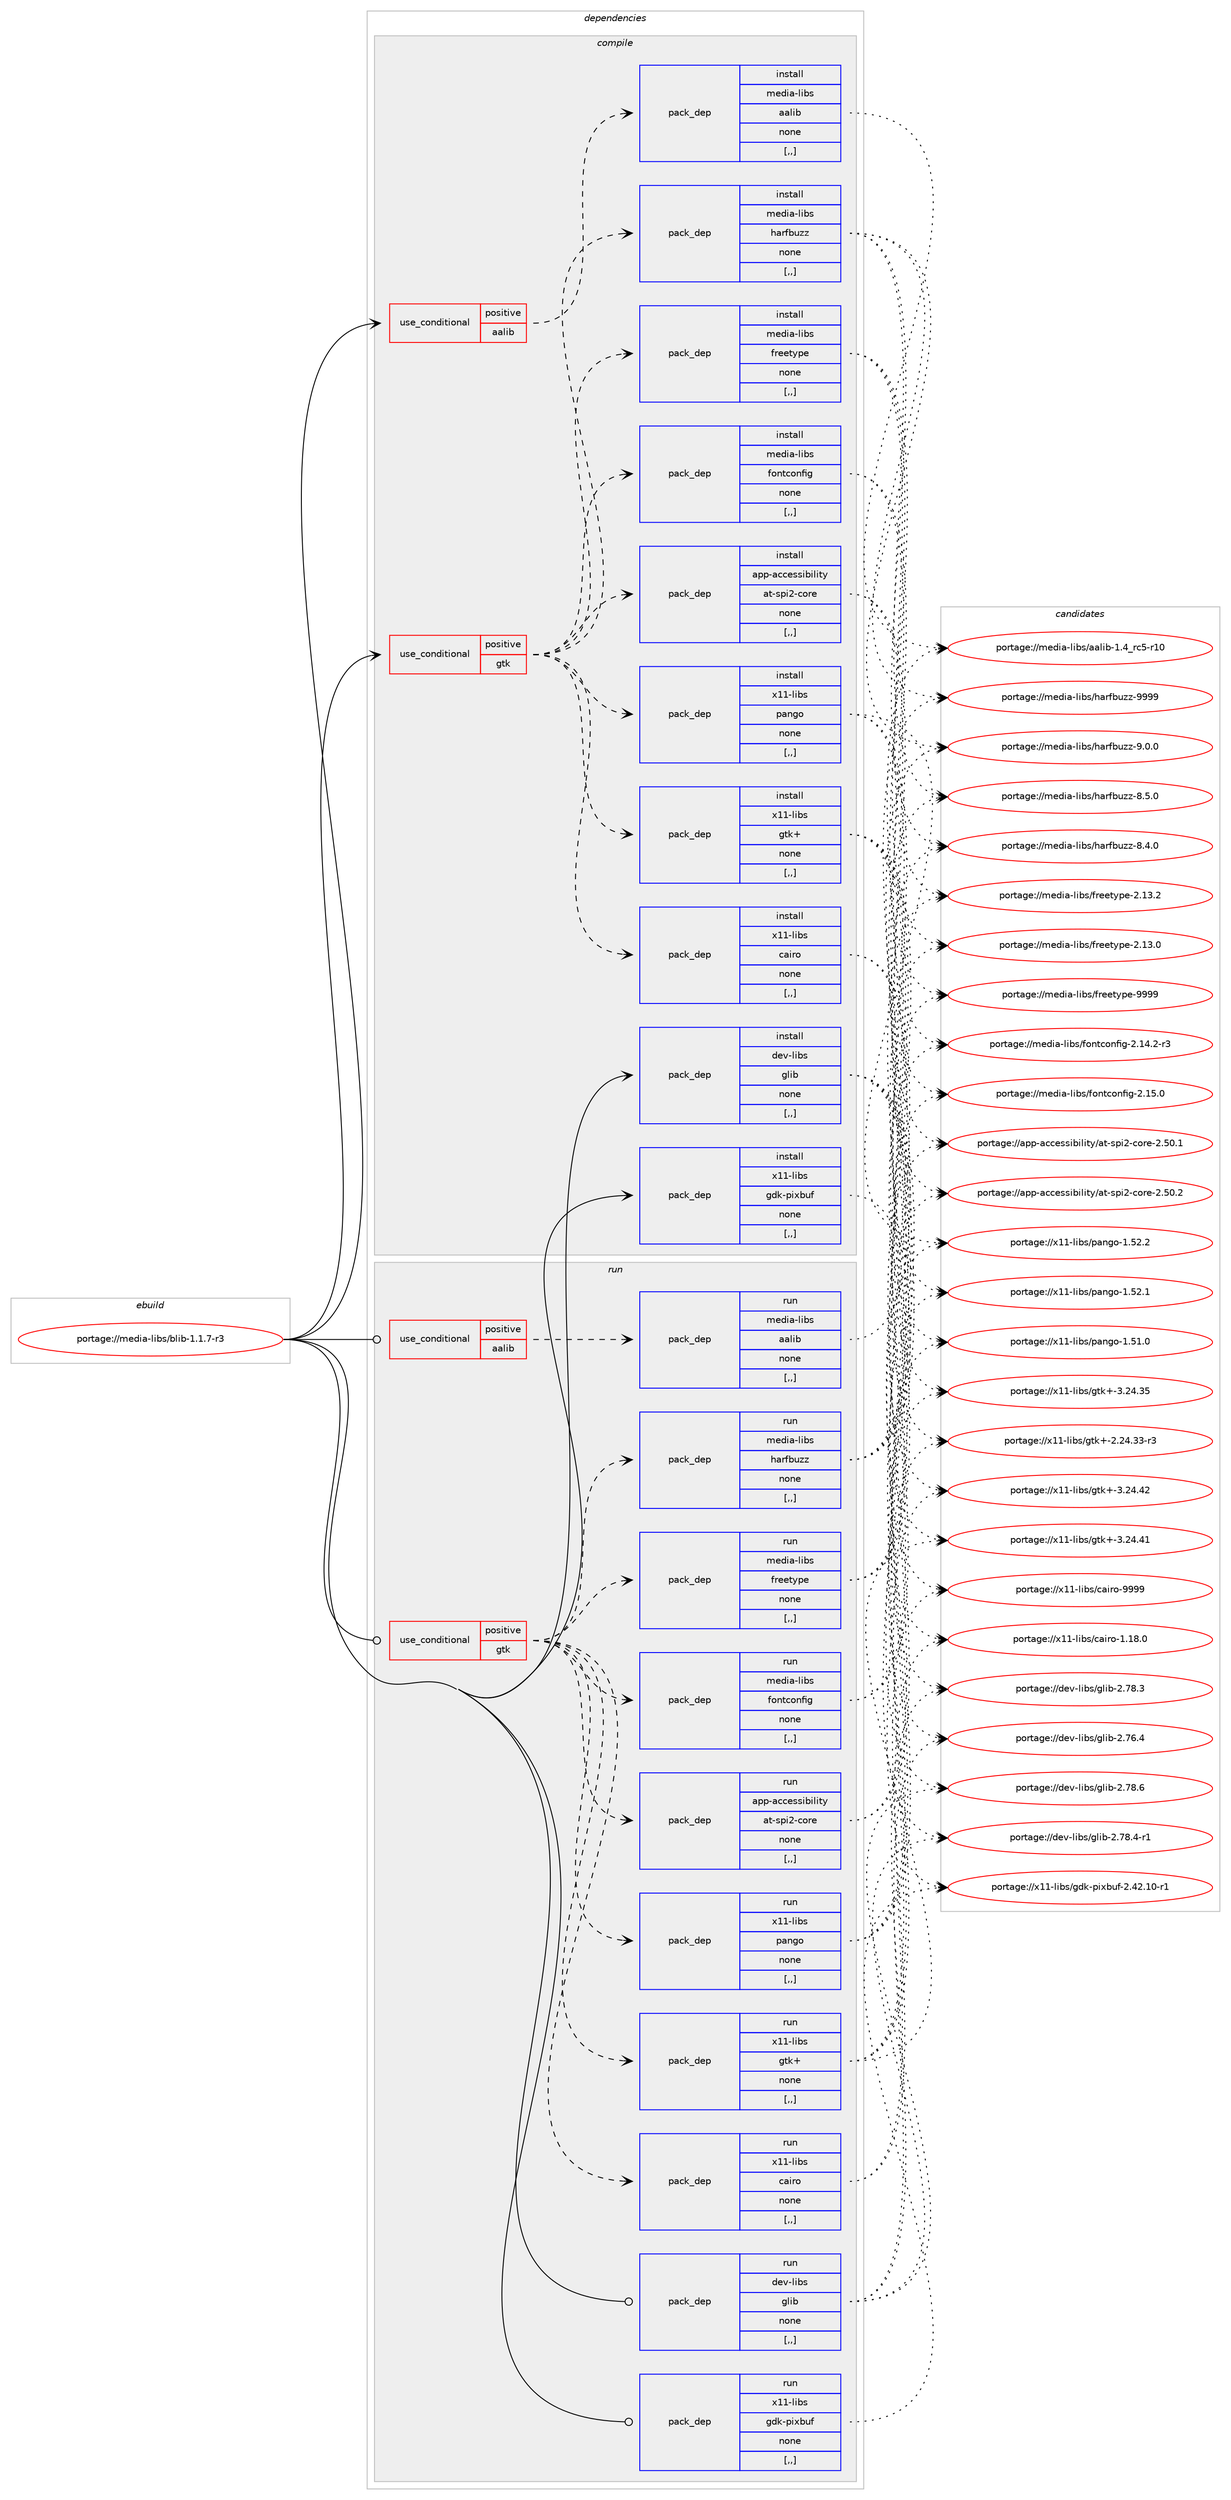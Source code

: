 digraph prolog {

# *************
# Graph options
# *************

newrank=true;
concentrate=true;
compound=true;
graph [rankdir=LR,fontname=Helvetica,fontsize=10,ranksep=1.5];#, ranksep=2.5, nodesep=0.2];
edge  [arrowhead=vee];
node  [fontname=Helvetica,fontsize=10];

# **********
# The ebuild
# **********

subgraph cluster_leftcol {
color=gray;
rank=same;
label=<<i>ebuild</i>>;
id [label="portage://media-libs/blib-1.1.7-r3", color=red, width=4, href="../media-libs/blib-1.1.7-r3.svg"];
}

# ****************
# The dependencies
# ****************

subgraph cluster_midcol {
color=gray;
label=<<i>dependencies</i>>;
subgraph cluster_compile {
fillcolor="#eeeeee";
style=filled;
label=<<i>compile</i>>;
subgraph cond74119 {
dependency294421 [label=<<TABLE BORDER="0" CELLBORDER="1" CELLSPACING="0" CELLPADDING="4"><TR><TD ROWSPAN="3" CELLPADDING="10">use_conditional</TD></TR><TR><TD>positive</TD></TR><TR><TD>aalib</TD></TR></TABLE>>, shape=none, color=red];
subgraph pack217939 {
dependency294422 [label=<<TABLE BORDER="0" CELLBORDER="1" CELLSPACING="0" CELLPADDING="4" WIDTH="220"><TR><TD ROWSPAN="6" CELLPADDING="30">pack_dep</TD></TR><TR><TD WIDTH="110">install</TD></TR><TR><TD>media-libs</TD></TR><TR><TD>aalib</TD></TR><TR><TD>none</TD></TR><TR><TD>[,,]</TD></TR></TABLE>>, shape=none, color=blue];
}
dependency294421:e -> dependency294422:w [weight=20,style="dashed",arrowhead="vee"];
}
id:e -> dependency294421:w [weight=20,style="solid",arrowhead="vee"];
subgraph cond74120 {
dependency294423 [label=<<TABLE BORDER="0" CELLBORDER="1" CELLSPACING="0" CELLPADDING="4"><TR><TD ROWSPAN="3" CELLPADDING="10">use_conditional</TD></TR><TR><TD>positive</TD></TR><TR><TD>gtk</TD></TR></TABLE>>, shape=none, color=red];
subgraph pack217940 {
dependency294424 [label=<<TABLE BORDER="0" CELLBORDER="1" CELLSPACING="0" CELLPADDING="4" WIDTH="220"><TR><TD ROWSPAN="6" CELLPADDING="30">pack_dep</TD></TR><TR><TD WIDTH="110">install</TD></TR><TR><TD>app-accessibility</TD></TR><TR><TD>at-spi2-core</TD></TR><TR><TD>none</TD></TR><TR><TD>[,,]</TD></TR></TABLE>>, shape=none, color=blue];
}
dependency294423:e -> dependency294424:w [weight=20,style="dashed",arrowhead="vee"];
subgraph pack217941 {
dependency294425 [label=<<TABLE BORDER="0" CELLBORDER="1" CELLSPACING="0" CELLPADDING="4" WIDTH="220"><TR><TD ROWSPAN="6" CELLPADDING="30">pack_dep</TD></TR><TR><TD WIDTH="110">install</TD></TR><TR><TD>media-libs</TD></TR><TR><TD>fontconfig</TD></TR><TR><TD>none</TD></TR><TR><TD>[,,]</TD></TR></TABLE>>, shape=none, color=blue];
}
dependency294423:e -> dependency294425:w [weight=20,style="dashed",arrowhead="vee"];
subgraph pack217942 {
dependency294426 [label=<<TABLE BORDER="0" CELLBORDER="1" CELLSPACING="0" CELLPADDING="4" WIDTH="220"><TR><TD ROWSPAN="6" CELLPADDING="30">pack_dep</TD></TR><TR><TD WIDTH="110">install</TD></TR><TR><TD>media-libs</TD></TR><TR><TD>freetype</TD></TR><TR><TD>none</TD></TR><TR><TD>[,,]</TD></TR></TABLE>>, shape=none, color=blue];
}
dependency294423:e -> dependency294426:w [weight=20,style="dashed",arrowhead="vee"];
subgraph pack217943 {
dependency294427 [label=<<TABLE BORDER="0" CELLBORDER="1" CELLSPACING="0" CELLPADDING="4" WIDTH="220"><TR><TD ROWSPAN="6" CELLPADDING="30">pack_dep</TD></TR><TR><TD WIDTH="110">install</TD></TR><TR><TD>media-libs</TD></TR><TR><TD>harfbuzz</TD></TR><TR><TD>none</TD></TR><TR><TD>[,,]</TD></TR></TABLE>>, shape=none, color=blue];
}
dependency294423:e -> dependency294427:w [weight=20,style="dashed",arrowhead="vee"];
subgraph pack217944 {
dependency294428 [label=<<TABLE BORDER="0" CELLBORDER="1" CELLSPACING="0" CELLPADDING="4" WIDTH="220"><TR><TD ROWSPAN="6" CELLPADDING="30">pack_dep</TD></TR><TR><TD WIDTH="110">install</TD></TR><TR><TD>x11-libs</TD></TR><TR><TD>cairo</TD></TR><TR><TD>none</TD></TR><TR><TD>[,,]</TD></TR></TABLE>>, shape=none, color=blue];
}
dependency294423:e -> dependency294428:w [weight=20,style="dashed",arrowhead="vee"];
subgraph pack217945 {
dependency294429 [label=<<TABLE BORDER="0" CELLBORDER="1" CELLSPACING="0" CELLPADDING="4" WIDTH="220"><TR><TD ROWSPAN="6" CELLPADDING="30">pack_dep</TD></TR><TR><TD WIDTH="110">install</TD></TR><TR><TD>x11-libs</TD></TR><TR><TD>gtk+</TD></TR><TR><TD>none</TD></TR><TR><TD>[,,]</TD></TR></TABLE>>, shape=none, color=blue];
}
dependency294423:e -> dependency294429:w [weight=20,style="dashed",arrowhead="vee"];
subgraph pack217946 {
dependency294430 [label=<<TABLE BORDER="0" CELLBORDER="1" CELLSPACING="0" CELLPADDING="4" WIDTH="220"><TR><TD ROWSPAN="6" CELLPADDING="30">pack_dep</TD></TR><TR><TD WIDTH="110">install</TD></TR><TR><TD>x11-libs</TD></TR><TR><TD>pango</TD></TR><TR><TD>none</TD></TR><TR><TD>[,,]</TD></TR></TABLE>>, shape=none, color=blue];
}
dependency294423:e -> dependency294430:w [weight=20,style="dashed",arrowhead="vee"];
}
id:e -> dependency294423:w [weight=20,style="solid",arrowhead="vee"];
subgraph pack217947 {
dependency294431 [label=<<TABLE BORDER="0" CELLBORDER="1" CELLSPACING="0" CELLPADDING="4" WIDTH="220"><TR><TD ROWSPAN="6" CELLPADDING="30">pack_dep</TD></TR><TR><TD WIDTH="110">install</TD></TR><TR><TD>dev-libs</TD></TR><TR><TD>glib</TD></TR><TR><TD>none</TD></TR><TR><TD>[,,]</TD></TR></TABLE>>, shape=none, color=blue];
}
id:e -> dependency294431:w [weight=20,style="solid",arrowhead="vee"];
subgraph pack217948 {
dependency294432 [label=<<TABLE BORDER="0" CELLBORDER="1" CELLSPACING="0" CELLPADDING="4" WIDTH="220"><TR><TD ROWSPAN="6" CELLPADDING="30">pack_dep</TD></TR><TR><TD WIDTH="110">install</TD></TR><TR><TD>x11-libs</TD></TR><TR><TD>gdk-pixbuf</TD></TR><TR><TD>none</TD></TR><TR><TD>[,,]</TD></TR></TABLE>>, shape=none, color=blue];
}
id:e -> dependency294432:w [weight=20,style="solid",arrowhead="vee"];
}
subgraph cluster_compileandrun {
fillcolor="#eeeeee";
style=filled;
label=<<i>compile and run</i>>;
}
subgraph cluster_run {
fillcolor="#eeeeee";
style=filled;
label=<<i>run</i>>;
subgraph cond74121 {
dependency294433 [label=<<TABLE BORDER="0" CELLBORDER="1" CELLSPACING="0" CELLPADDING="4"><TR><TD ROWSPAN="3" CELLPADDING="10">use_conditional</TD></TR><TR><TD>positive</TD></TR><TR><TD>aalib</TD></TR></TABLE>>, shape=none, color=red];
subgraph pack217949 {
dependency294434 [label=<<TABLE BORDER="0" CELLBORDER="1" CELLSPACING="0" CELLPADDING="4" WIDTH="220"><TR><TD ROWSPAN="6" CELLPADDING="30">pack_dep</TD></TR><TR><TD WIDTH="110">run</TD></TR><TR><TD>media-libs</TD></TR><TR><TD>aalib</TD></TR><TR><TD>none</TD></TR><TR><TD>[,,]</TD></TR></TABLE>>, shape=none, color=blue];
}
dependency294433:e -> dependency294434:w [weight=20,style="dashed",arrowhead="vee"];
}
id:e -> dependency294433:w [weight=20,style="solid",arrowhead="odot"];
subgraph cond74122 {
dependency294435 [label=<<TABLE BORDER="0" CELLBORDER="1" CELLSPACING="0" CELLPADDING="4"><TR><TD ROWSPAN="3" CELLPADDING="10">use_conditional</TD></TR><TR><TD>positive</TD></TR><TR><TD>gtk</TD></TR></TABLE>>, shape=none, color=red];
subgraph pack217950 {
dependency294436 [label=<<TABLE BORDER="0" CELLBORDER="1" CELLSPACING="0" CELLPADDING="4" WIDTH="220"><TR><TD ROWSPAN="6" CELLPADDING="30">pack_dep</TD></TR><TR><TD WIDTH="110">run</TD></TR><TR><TD>app-accessibility</TD></TR><TR><TD>at-spi2-core</TD></TR><TR><TD>none</TD></TR><TR><TD>[,,]</TD></TR></TABLE>>, shape=none, color=blue];
}
dependency294435:e -> dependency294436:w [weight=20,style="dashed",arrowhead="vee"];
subgraph pack217951 {
dependency294437 [label=<<TABLE BORDER="0" CELLBORDER="1" CELLSPACING="0" CELLPADDING="4" WIDTH="220"><TR><TD ROWSPAN="6" CELLPADDING="30">pack_dep</TD></TR><TR><TD WIDTH="110">run</TD></TR><TR><TD>media-libs</TD></TR><TR><TD>fontconfig</TD></TR><TR><TD>none</TD></TR><TR><TD>[,,]</TD></TR></TABLE>>, shape=none, color=blue];
}
dependency294435:e -> dependency294437:w [weight=20,style="dashed",arrowhead="vee"];
subgraph pack217952 {
dependency294438 [label=<<TABLE BORDER="0" CELLBORDER="1" CELLSPACING="0" CELLPADDING="4" WIDTH="220"><TR><TD ROWSPAN="6" CELLPADDING="30">pack_dep</TD></TR><TR><TD WIDTH="110">run</TD></TR><TR><TD>media-libs</TD></TR><TR><TD>freetype</TD></TR><TR><TD>none</TD></TR><TR><TD>[,,]</TD></TR></TABLE>>, shape=none, color=blue];
}
dependency294435:e -> dependency294438:w [weight=20,style="dashed",arrowhead="vee"];
subgraph pack217953 {
dependency294439 [label=<<TABLE BORDER="0" CELLBORDER="1" CELLSPACING="0" CELLPADDING="4" WIDTH="220"><TR><TD ROWSPAN="6" CELLPADDING="30">pack_dep</TD></TR><TR><TD WIDTH="110">run</TD></TR><TR><TD>media-libs</TD></TR><TR><TD>harfbuzz</TD></TR><TR><TD>none</TD></TR><TR><TD>[,,]</TD></TR></TABLE>>, shape=none, color=blue];
}
dependency294435:e -> dependency294439:w [weight=20,style="dashed",arrowhead="vee"];
subgraph pack217954 {
dependency294440 [label=<<TABLE BORDER="0" CELLBORDER="1" CELLSPACING="0" CELLPADDING="4" WIDTH="220"><TR><TD ROWSPAN="6" CELLPADDING="30">pack_dep</TD></TR><TR><TD WIDTH="110">run</TD></TR><TR><TD>x11-libs</TD></TR><TR><TD>cairo</TD></TR><TR><TD>none</TD></TR><TR><TD>[,,]</TD></TR></TABLE>>, shape=none, color=blue];
}
dependency294435:e -> dependency294440:w [weight=20,style="dashed",arrowhead="vee"];
subgraph pack217955 {
dependency294441 [label=<<TABLE BORDER="0" CELLBORDER="1" CELLSPACING="0" CELLPADDING="4" WIDTH="220"><TR><TD ROWSPAN="6" CELLPADDING="30">pack_dep</TD></TR><TR><TD WIDTH="110">run</TD></TR><TR><TD>x11-libs</TD></TR><TR><TD>gtk+</TD></TR><TR><TD>none</TD></TR><TR><TD>[,,]</TD></TR></TABLE>>, shape=none, color=blue];
}
dependency294435:e -> dependency294441:w [weight=20,style="dashed",arrowhead="vee"];
subgraph pack217956 {
dependency294442 [label=<<TABLE BORDER="0" CELLBORDER="1" CELLSPACING="0" CELLPADDING="4" WIDTH="220"><TR><TD ROWSPAN="6" CELLPADDING="30">pack_dep</TD></TR><TR><TD WIDTH="110">run</TD></TR><TR><TD>x11-libs</TD></TR><TR><TD>pango</TD></TR><TR><TD>none</TD></TR><TR><TD>[,,]</TD></TR></TABLE>>, shape=none, color=blue];
}
dependency294435:e -> dependency294442:w [weight=20,style="dashed",arrowhead="vee"];
}
id:e -> dependency294435:w [weight=20,style="solid",arrowhead="odot"];
subgraph pack217957 {
dependency294443 [label=<<TABLE BORDER="0" CELLBORDER="1" CELLSPACING="0" CELLPADDING="4" WIDTH="220"><TR><TD ROWSPAN="6" CELLPADDING="30">pack_dep</TD></TR><TR><TD WIDTH="110">run</TD></TR><TR><TD>dev-libs</TD></TR><TR><TD>glib</TD></TR><TR><TD>none</TD></TR><TR><TD>[,,]</TD></TR></TABLE>>, shape=none, color=blue];
}
id:e -> dependency294443:w [weight=20,style="solid",arrowhead="odot"];
subgraph pack217958 {
dependency294444 [label=<<TABLE BORDER="0" CELLBORDER="1" CELLSPACING="0" CELLPADDING="4" WIDTH="220"><TR><TD ROWSPAN="6" CELLPADDING="30">pack_dep</TD></TR><TR><TD WIDTH="110">run</TD></TR><TR><TD>x11-libs</TD></TR><TR><TD>gdk-pixbuf</TD></TR><TR><TD>none</TD></TR><TR><TD>[,,]</TD></TR></TABLE>>, shape=none, color=blue];
}
id:e -> dependency294444:w [weight=20,style="solid",arrowhead="odot"];
}
}

# **************
# The candidates
# **************

subgraph cluster_choices {
rank=same;
color=gray;
label=<<i>candidates</i>>;

subgraph choice217939 {
color=black;
nodesep=1;
choice1091011001059745108105981154797971081059845494652951149953451144948 [label="portage://media-libs/aalib-1.4_rc5-r10", color=red, width=4,href="../media-libs/aalib-1.4_rc5-r10.svg"];
dependency294422:e -> choice1091011001059745108105981154797971081059845494652951149953451144948:w [style=dotted,weight="100"];
}
subgraph choice217940 {
color=black;
nodesep=1;
choice97112112459799991011151151059810510810511612147971164511511210550459911111410145504653484650 [label="portage://app-accessibility/at-spi2-core-2.50.2", color=red, width=4,href="../app-accessibility/at-spi2-core-2.50.2.svg"];
choice97112112459799991011151151059810510810511612147971164511511210550459911111410145504653484649 [label="portage://app-accessibility/at-spi2-core-2.50.1", color=red, width=4,href="../app-accessibility/at-spi2-core-2.50.1.svg"];
dependency294424:e -> choice97112112459799991011151151059810510810511612147971164511511210550459911111410145504653484650:w [style=dotted,weight="100"];
dependency294424:e -> choice97112112459799991011151151059810510810511612147971164511511210550459911111410145504653484649:w [style=dotted,weight="100"];
}
subgraph choice217941 {
color=black;
nodesep=1;
choice109101100105974510810598115471021111101169911111010210510345504649534648 [label="portage://media-libs/fontconfig-2.15.0", color=red, width=4,href="../media-libs/fontconfig-2.15.0.svg"];
choice1091011001059745108105981154710211111011699111110102105103455046495246504511451 [label="portage://media-libs/fontconfig-2.14.2-r3", color=red, width=4,href="../media-libs/fontconfig-2.14.2-r3.svg"];
dependency294425:e -> choice109101100105974510810598115471021111101169911111010210510345504649534648:w [style=dotted,weight="100"];
dependency294425:e -> choice1091011001059745108105981154710211111011699111110102105103455046495246504511451:w [style=dotted,weight="100"];
}
subgraph choice217942 {
color=black;
nodesep=1;
choice109101100105974510810598115471021141011011161211121014557575757 [label="portage://media-libs/freetype-9999", color=red, width=4,href="../media-libs/freetype-9999.svg"];
choice1091011001059745108105981154710211410110111612111210145504649514650 [label="portage://media-libs/freetype-2.13.2", color=red, width=4,href="../media-libs/freetype-2.13.2.svg"];
choice1091011001059745108105981154710211410110111612111210145504649514648 [label="portage://media-libs/freetype-2.13.0", color=red, width=4,href="../media-libs/freetype-2.13.0.svg"];
dependency294426:e -> choice109101100105974510810598115471021141011011161211121014557575757:w [style=dotted,weight="100"];
dependency294426:e -> choice1091011001059745108105981154710211410110111612111210145504649514650:w [style=dotted,weight="100"];
dependency294426:e -> choice1091011001059745108105981154710211410110111612111210145504649514648:w [style=dotted,weight="100"];
}
subgraph choice217943 {
color=black;
nodesep=1;
choice1091011001059745108105981154710497114102981171221224557575757 [label="portage://media-libs/harfbuzz-9999", color=red, width=4,href="../media-libs/harfbuzz-9999.svg"];
choice109101100105974510810598115471049711410298117122122455746484648 [label="portage://media-libs/harfbuzz-9.0.0", color=red, width=4,href="../media-libs/harfbuzz-9.0.0.svg"];
choice109101100105974510810598115471049711410298117122122455646534648 [label="portage://media-libs/harfbuzz-8.5.0", color=red, width=4,href="../media-libs/harfbuzz-8.5.0.svg"];
choice109101100105974510810598115471049711410298117122122455646524648 [label="portage://media-libs/harfbuzz-8.4.0", color=red, width=4,href="../media-libs/harfbuzz-8.4.0.svg"];
dependency294427:e -> choice1091011001059745108105981154710497114102981171221224557575757:w [style=dotted,weight="100"];
dependency294427:e -> choice109101100105974510810598115471049711410298117122122455746484648:w [style=dotted,weight="100"];
dependency294427:e -> choice109101100105974510810598115471049711410298117122122455646534648:w [style=dotted,weight="100"];
dependency294427:e -> choice109101100105974510810598115471049711410298117122122455646524648:w [style=dotted,weight="100"];
}
subgraph choice217944 {
color=black;
nodesep=1;
choice120494945108105981154799971051141114557575757 [label="portage://x11-libs/cairo-9999", color=red, width=4,href="../x11-libs/cairo-9999.svg"];
choice1204949451081059811547999710511411145494649564648 [label="portage://x11-libs/cairo-1.18.0", color=red, width=4,href="../x11-libs/cairo-1.18.0.svg"];
dependency294428:e -> choice120494945108105981154799971051141114557575757:w [style=dotted,weight="100"];
dependency294428:e -> choice1204949451081059811547999710511411145494649564648:w [style=dotted,weight="100"];
}
subgraph choice217945 {
color=black;
nodesep=1;
choice1204949451081059811547103116107434551465052465250 [label="portage://x11-libs/gtk+-3.24.42", color=red, width=4,href="../x11-libs/gtk+-3.24.42.svg"];
choice1204949451081059811547103116107434551465052465249 [label="portage://x11-libs/gtk+-3.24.41", color=red, width=4,href="../x11-libs/gtk+-3.24.41.svg"];
choice1204949451081059811547103116107434551465052465153 [label="portage://x11-libs/gtk+-3.24.35", color=red, width=4,href="../x11-libs/gtk+-3.24.35.svg"];
choice12049494510810598115471031161074345504650524651514511451 [label="portage://x11-libs/gtk+-2.24.33-r3", color=red, width=4,href="../x11-libs/gtk+-2.24.33-r3.svg"];
dependency294429:e -> choice1204949451081059811547103116107434551465052465250:w [style=dotted,weight="100"];
dependency294429:e -> choice1204949451081059811547103116107434551465052465249:w [style=dotted,weight="100"];
dependency294429:e -> choice1204949451081059811547103116107434551465052465153:w [style=dotted,weight="100"];
dependency294429:e -> choice12049494510810598115471031161074345504650524651514511451:w [style=dotted,weight="100"];
}
subgraph choice217946 {
color=black;
nodesep=1;
choice12049494510810598115471129711010311145494653504650 [label="portage://x11-libs/pango-1.52.2", color=red, width=4,href="../x11-libs/pango-1.52.2.svg"];
choice12049494510810598115471129711010311145494653504649 [label="portage://x11-libs/pango-1.52.1", color=red, width=4,href="../x11-libs/pango-1.52.1.svg"];
choice12049494510810598115471129711010311145494653494648 [label="portage://x11-libs/pango-1.51.0", color=red, width=4,href="../x11-libs/pango-1.51.0.svg"];
dependency294430:e -> choice12049494510810598115471129711010311145494653504650:w [style=dotted,weight="100"];
dependency294430:e -> choice12049494510810598115471129711010311145494653504649:w [style=dotted,weight="100"];
dependency294430:e -> choice12049494510810598115471129711010311145494653494648:w [style=dotted,weight="100"];
}
subgraph choice217947 {
color=black;
nodesep=1;
choice1001011184510810598115471031081059845504655564654 [label="portage://dev-libs/glib-2.78.6", color=red, width=4,href="../dev-libs/glib-2.78.6.svg"];
choice10010111845108105981154710310810598455046555646524511449 [label="portage://dev-libs/glib-2.78.4-r1", color=red, width=4,href="../dev-libs/glib-2.78.4-r1.svg"];
choice1001011184510810598115471031081059845504655564651 [label="portage://dev-libs/glib-2.78.3", color=red, width=4,href="../dev-libs/glib-2.78.3.svg"];
choice1001011184510810598115471031081059845504655544652 [label="portage://dev-libs/glib-2.76.4", color=red, width=4,href="../dev-libs/glib-2.76.4.svg"];
dependency294431:e -> choice1001011184510810598115471031081059845504655564654:w [style=dotted,weight="100"];
dependency294431:e -> choice10010111845108105981154710310810598455046555646524511449:w [style=dotted,weight="100"];
dependency294431:e -> choice1001011184510810598115471031081059845504655564651:w [style=dotted,weight="100"];
dependency294431:e -> choice1001011184510810598115471031081059845504655544652:w [style=dotted,weight="100"];
}
subgraph choice217948 {
color=black;
nodesep=1;
choice1204949451081059811547103100107451121051209811710245504652504649484511449 [label="portage://x11-libs/gdk-pixbuf-2.42.10-r1", color=red, width=4,href="../x11-libs/gdk-pixbuf-2.42.10-r1.svg"];
dependency294432:e -> choice1204949451081059811547103100107451121051209811710245504652504649484511449:w [style=dotted,weight="100"];
}
subgraph choice217949 {
color=black;
nodesep=1;
choice1091011001059745108105981154797971081059845494652951149953451144948 [label="portage://media-libs/aalib-1.4_rc5-r10", color=red, width=4,href="../media-libs/aalib-1.4_rc5-r10.svg"];
dependency294434:e -> choice1091011001059745108105981154797971081059845494652951149953451144948:w [style=dotted,weight="100"];
}
subgraph choice217950 {
color=black;
nodesep=1;
choice97112112459799991011151151059810510810511612147971164511511210550459911111410145504653484650 [label="portage://app-accessibility/at-spi2-core-2.50.2", color=red, width=4,href="../app-accessibility/at-spi2-core-2.50.2.svg"];
choice97112112459799991011151151059810510810511612147971164511511210550459911111410145504653484649 [label="portage://app-accessibility/at-spi2-core-2.50.1", color=red, width=4,href="../app-accessibility/at-spi2-core-2.50.1.svg"];
dependency294436:e -> choice97112112459799991011151151059810510810511612147971164511511210550459911111410145504653484650:w [style=dotted,weight="100"];
dependency294436:e -> choice97112112459799991011151151059810510810511612147971164511511210550459911111410145504653484649:w [style=dotted,weight="100"];
}
subgraph choice217951 {
color=black;
nodesep=1;
choice109101100105974510810598115471021111101169911111010210510345504649534648 [label="portage://media-libs/fontconfig-2.15.0", color=red, width=4,href="../media-libs/fontconfig-2.15.0.svg"];
choice1091011001059745108105981154710211111011699111110102105103455046495246504511451 [label="portage://media-libs/fontconfig-2.14.2-r3", color=red, width=4,href="../media-libs/fontconfig-2.14.2-r3.svg"];
dependency294437:e -> choice109101100105974510810598115471021111101169911111010210510345504649534648:w [style=dotted,weight="100"];
dependency294437:e -> choice1091011001059745108105981154710211111011699111110102105103455046495246504511451:w [style=dotted,weight="100"];
}
subgraph choice217952 {
color=black;
nodesep=1;
choice109101100105974510810598115471021141011011161211121014557575757 [label="portage://media-libs/freetype-9999", color=red, width=4,href="../media-libs/freetype-9999.svg"];
choice1091011001059745108105981154710211410110111612111210145504649514650 [label="portage://media-libs/freetype-2.13.2", color=red, width=4,href="../media-libs/freetype-2.13.2.svg"];
choice1091011001059745108105981154710211410110111612111210145504649514648 [label="portage://media-libs/freetype-2.13.0", color=red, width=4,href="../media-libs/freetype-2.13.0.svg"];
dependency294438:e -> choice109101100105974510810598115471021141011011161211121014557575757:w [style=dotted,weight="100"];
dependency294438:e -> choice1091011001059745108105981154710211410110111612111210145504649514650:w [style=dotted,weight="100"];
dependency294438:e -> choice1091011001059745108105981154710211410110111612111210145504649514648:w [style=dotted,weight="100"];
}
subgraph choice217953 {
color=black;
nodesep=1;
choice1091011001059745108105981154710497114102981171221224557575757 [label="portage://media-libs/harfbuzz-9999", color=red, width=4,href="../media-libs/harfbuzz-9999.svg"];
choice109101100105974510810598115471049711410298117122122455746484648 [label="portage://media-libs/harfbuzz-9.0.0", color=red, width=4,href="../media-libs/harfbuzz-9.0.0.svg"];
choice109101100105974510810598115471049711410298117122122455646534648 [label="portage://media-libs/harfbuzz-8.5.0", color=red, width=4,href="../media-libs/harfbuzz-8.5.0.svg"];
choice109101100105974510810598115471049711410298117122122455646524648 [label="portage://media-libs/harfbuzz-8.4.0", color=red, width=4,href="../media-libs/harfbuzz-8.4.0.svg"];
dependency294439:e -> choice1091011001059745108105981154710497114102981171221224557575757:w [style=dotted,weight="100"];
dependency294439:e -> choice109101100105974510810598115471049711410298117122122455746484648:w [style=dotted,weight="100"];
dependency294439:e -> choice109101100105974510810598115471049711410298117122122455646534648:w [style=dotted,weight="100"];
dependency294439:e -> choice109101100105974510810598115471049711410298117122122455646524648:w [style=dotted,weight="100"];
}
subgraph choice217954 {
color=black;
nodesep=1;
choice120494945108105981154799971051141114557575757 [label="portage://x11-libs/cairo-9999", color=red, width=4,href="../x11-libs/cairo-9999.svg"];
choice1204949451081059811547999710511411145494649564648 [label="portage://x11-libs/cairo-1.18.0", color=red, width=4,href="../x11-libs/cairo-1.18.0.svg"];
dependency294440:e -> choice120494945108105981154799971051141114557575757:w [style=dotted,weight="100"];
dependency294440:e -> choice1204949451081059811547999710511411145494649564648:w [style=dotted,weight="100"];
}
subgraph choice217955 {
color=black;
nodesep=1;
choice1204949451081059811547103116107434551465052465250 [label="portage://x11-libs/gtk+-3.24.42", color=red, width=4,href="../x11-libs/gtk+-3.24.42.svg"];
choice1204949451081059811547103116107434551465052465249 [label="portage://x11-libs/gtk+-3.24.41", color=red, width=4,href="../x11-libs/gtk+-3.24.41.svg"];
choice1204949451081059811547103116107434551465052465153 [label="portage://x11-libs/gtk+-3.24.35", color=red, width=4,href="../x11-libs/gtk+-3.24.35.svg"];
choice12049494510810598115471031161074345504650524651514511451 [label="portage://x11-libs/gtk+-2.24.33-r3", color=red, width=4,href="../x11-libs/gtk+-2.24.33-r3.svg"];
dependency294441:e -> choice1204949451081059811547103116107434551465052465250:w [style=dotted,weight="100"];
dependency294441:e -> choice1204949451081059811547103116107434551465052465249:w [style=dotted,weight="100"];
dependency294441:e -> choice1204949451081059811547103116107434551465052465153:w [style=dotted,weight="100"];
dependency294441:e -> choice12049494510810598115471031161074345504650524651514511451:w [style=dotted,weight="100"];
}
subgraph choice217956 {
color=black;
nodesep=1;
choice12049494510810598115471129711010311145494653504650 [label="portage://x11-libs/pango-1.52.2", color=red, width=4,href="../x11-libs/pango-1.52.2.svg"];
choice12049494510810598115471129711010311145494653504649 [label="portage://x11-libs/pango-1.52.1", color=red, width=4,href="../x11-libs/pango-1.52.1.svg"];
choice12049494510810598115471129711010311145494653494648 [label="portage://x11-libs/pango-1.51.0", color=red, width=4,href="../x11-libs/pango-1.51.0.svg"];
dependency294442:e -> choice12049494510810598115471129711010311145494653504650:w [style=dotted,weight="100"];
dependency294442:e -> choice12049494510810598115471129711010311145494653504649:w [style=dotted,weight="100"];
dependency294442:e -> choice12049494510810598115471129711010311145494653494648:w [style=dotted,weight="100"];
}
subgraph choice217957 {
color=black;
nodesep=1;
choice1001011184510810598115471031081059845504655564654 [label="portage://dev-libs/glib-2.78.6", color=red, width=4,href="../dev-libs/glib-2.78.6.svg"];
choice10010111845108105981154710310810598455046555646524511449 [label="portage://dev-libs/glib-2.78.4-r1", color=red, width=4,href="../dev-libs/glib-2.78.4-r1.svg"];
choice1001011184510810598115471031081059845504655564651 [label="portage://dev-libs/glib-2.78.3", color=red, width=4,href="../dev-libs/glib-2.78.3.svg"];
choice1001011184510810598115471031081059845504655544652 [label="portage://dev-libs/glib-2.76.4", color=red, width=4,href="../dev-libs/glib-2.76.4.svg"];
dependency294443:e -> choice1001011184510810598115471031081059845504655564654:w [style=dotted,weight="100"];
dependency294443:e -> choice10010111845108105981154710310810598455046555646524511449:w [style=dotted,weight="100"];
dependency294443:e -> choice1001011184510810598115471031081059845504655564651:w [style=dotted,weight="100"];
dependency294443:e -> choice1001011184510810598115471031081059845504655544652:w [style=dotted,weight="100"];
}
subgraph choice217958 {
color=black;
nodesep=1;
choice1204949451081059811547103100107451121051209811710245504652504649484511449 [label="portage://x11-libs/gdk-pixbuf-2.42.10-r1", color=red, width=4,href="../x11-libs/gdk-pixbuf-2.42.10-r1.svg"];
dependency294444:e -> choice1204949451081059811547103100107451121051209811710245504652504649484511449:w [style=dotted,weight="100"];
}
}

}
